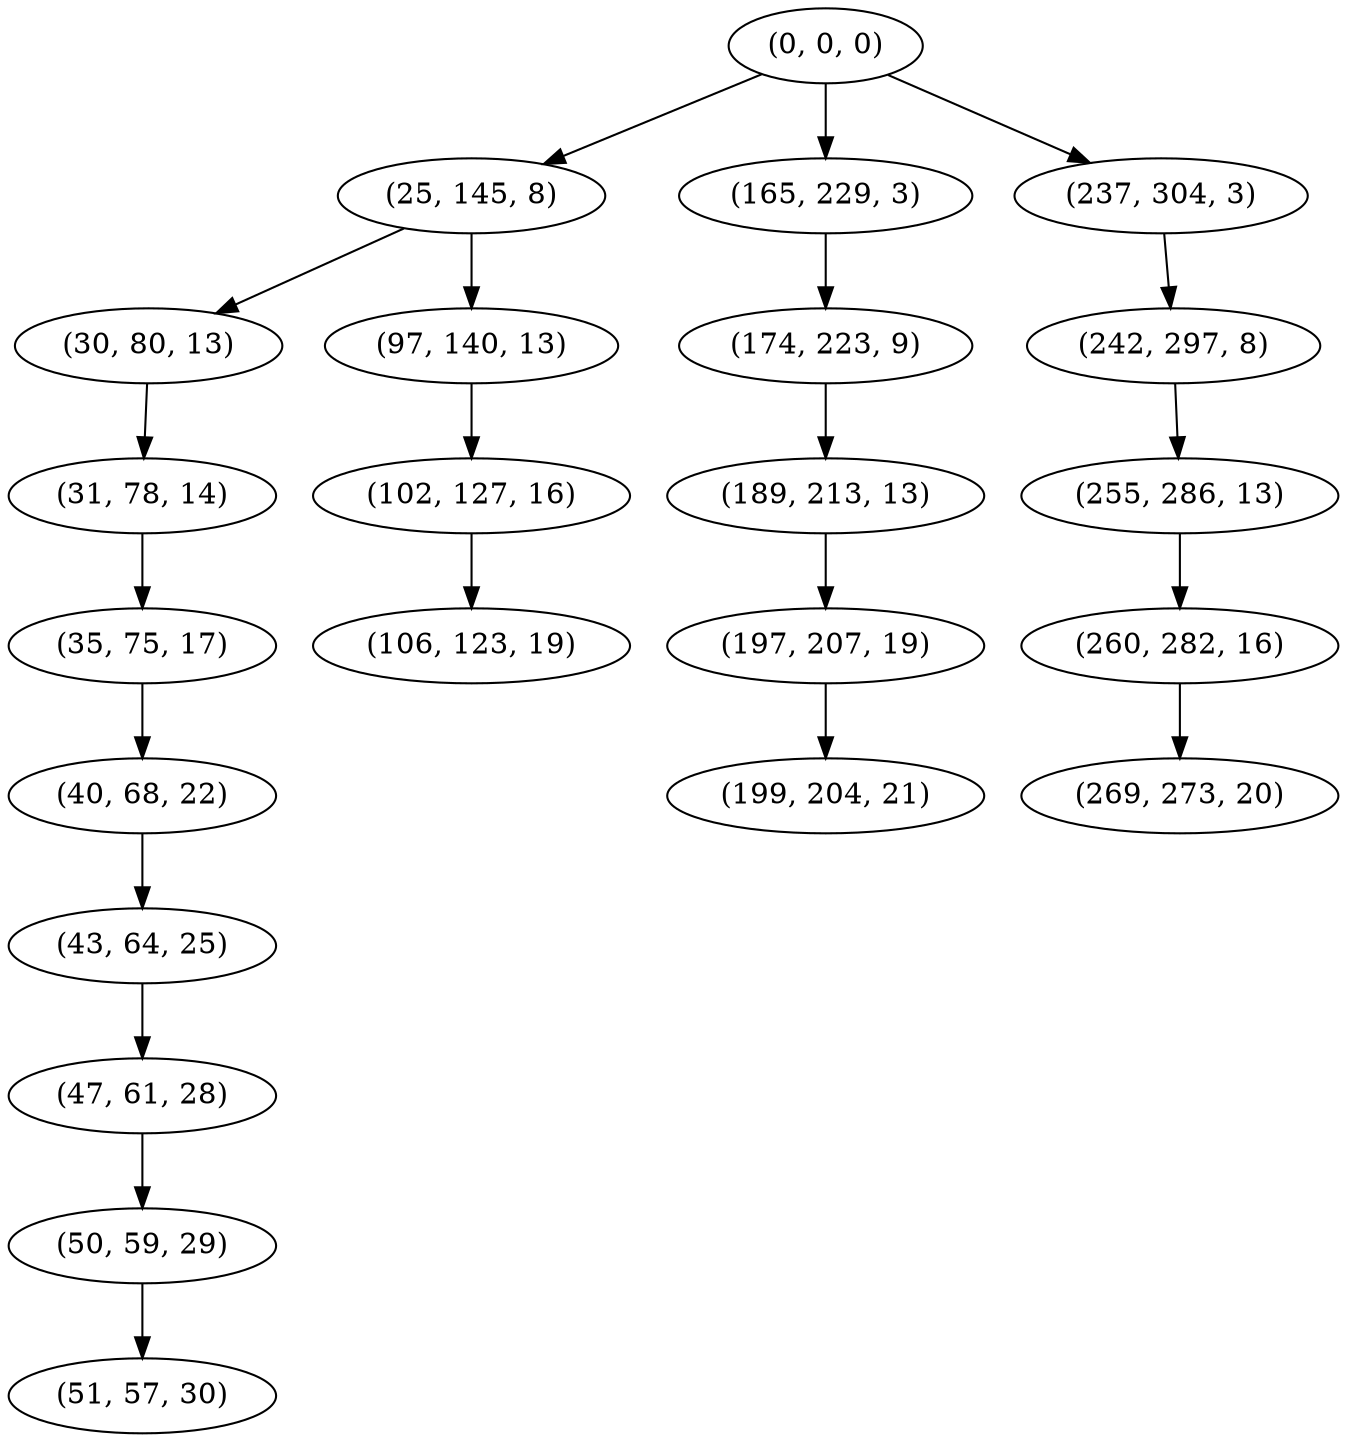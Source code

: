 digraph tree {
    "(0, 0, 0)";
    "(25, 145, 8)";
    "(30, 80, 13)";
    "(31, 78, 14)";
    "(35, 75, 17)";
    "(40, 68, 22)";
    "(43, 64, 25)";
    "(47, 61, 28)";
    "(50, 59, 29)";
    "(51, 57, 30)";
    "(97, 140, 13)";
    "(102, 127, 16)";
    "(106, 123, 19)";
    "(165, 229, 3)";
    "(174, 223, 9)";
    "(189, 213, 13)";
    "(197, 207, 19)";
    "(199, 204, 21)";
    "(237, 304, 3)";
    "(242, 297, 8)";
    "(255, 286, 13)";
    "(260, 282, 16)";
    "(269, 273, 20)";
    "(0, 0, 0)" -> "(25, 145, 8)";
    "(0, 0, 0)" -> "(165, 229, 3)";
    "(0, 0, 0)" -> "(237, 304, 3)";
    "(25, 145, 8)" -> "(30, 80, 13)";
    "(25, 145, 8)" -> "(97, 140, 13)";
    "(30, 80, 13)" -> "(31, 78, 14)";
    "(31, 78, 14)" -> "(35, 75, 17)";
    "(35, 75, 17)" -> "(40, 68, 22)";
    "(40, 68, 22)" -> "(43, 64, 25)";
    "(43, 64, 25)" -> "(47, 61, 28)";
    "(47, 61, 28)" -> "(50, 59, 29)";
    "(50, 59, 29)" -> "(51, 57, 30)";
    "(97, 140, 13)" -> "(102, 127, 16)";
    "(102, 127, 16)" -> "(106, 123, 19)";
    "(165, 229, 3)" -> "(174, 223, 9)";
    "(174, 223, 9)" -> "(189, 213, 13)";
    "(189, 213, 13)" -> "(197, 207, 19)";
    "(197, 207, 19)" -> "(199, 204, 21)";
    "(237, 304, 3)" -> "(242, 297, 8)";
    "(242, 297, 8)" -> "(255, 286, 13)";
    "(255, 286, 13)" -> "(260, 282, 16)";
    "(260, 282, 16)" -> "(269, 273, 20)";
}
